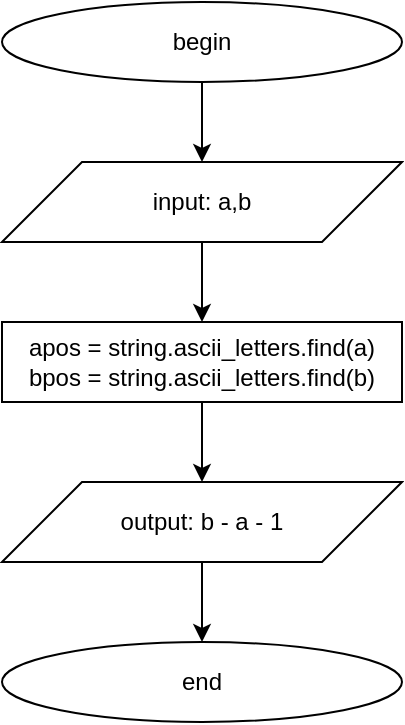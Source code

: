 <mxfile version="12.3.3" type="device" pages="1"><diagram id="wqT8jQbIm5louBp3_KFU" name="Page-1"><mxGraphModel dx="926" dy="406" grid="1" gridSize="10" guides="1" tooltips="1" connect="1" arrows="1" fold="1" page="1" pageScale="1" pageWidth="827" pageHeight="1169" math="0" shadow="0"><root><mxCell id="0"/><mxCell id="1" parent="0"/><mxCell id="uceX6cRO_Z9AueWJ3yxv-3" value="" style="edgeStyle=orthogonalEdgeStyle;rounded=0;orthogonalLoop=1;jettySize=auto;html=1;entryX=0.5;entryY=0;entryDx=0;entryDy=0;" edge="1" parent="1" source="uceX6cRO_Z9AueWJ3yxv-1" target="uceX6cRO_Z9AueWJ3yxv-5"><mxGeometry relative="1" as="geometry"><mxPoint x="385" y="320" as="targetPoint"/></mxGeometry></mxCell><mxCell id="uceX6cRO_Z9AueWJ3yxv-1" value="begin" style="ellipse;whiteSpace=wrap;html=1;" vertex="1" parent="1"><mxGeometry x="280" y="200" width="200" height="40" as="geometry"/></mxCell><mxCell id="uceX6cRO_Z9AueWJ3yxv-11" style="edgeStyle=orthogonalEdgeStyle;rounded=0;orthogonalLoop=1;jettySize=auto;html=1;exitX=0.5;exitY=1;exitDx=0;exitDy=0;" edge="1" parent="1" source="uceX6cRO_Z9AueWJ3yxv-5" target="uceX6cRO_Z9AueWJ3yxv-6"><mxGeometry relative="1" as="geometry"/></mxCell><mxCell id="uceX6cRO_Z9AueWJ3yxv-5" value="input: a,b" style="shape=parallelogram;perimeter=parallelogramPerimeter;whiteSpace=wrap;html=1;" vertex="1" parent="1"><mxGeometry x="280" y="280" width="200" height="40" as="geometry"/></mxCell><mxCell id="uceX6cRO_Z9AueWJ3yxv-10" style="edgeStyle=orthogonalEdgeStyle;rounded=0;orthogonalLoop=1;jettySize=auto;html=1;exitX=0.5;exitY=1;exitDx=0;exitDy=0;entryX=0.5;entryY=0;entryDx=0;entryDy=0;" edge="1" parent="1" source="uceX6cRO_Z9AueWJ3yxv-6" target="uceX6cRO_Z9AueWJ3yxv-7"><mxGeometry relative="1" as="geometry"/></mxCell><mxCell id="uceX6cRO_Z9AueWJ3yxv-6" value="apos = string.ascii_letters.find(a)&lt;br&gt;bpos = string.ascii_letters.find(b)" style="rounded=0;whiteSpace=wrap;html=1;" vertex="1" parent="1"><mxGeometry x="280" y="360" width="200" height="40" as="geometry"/></mxCell><mxCell id="uceX6cRO_Z9AueWJ3yxv-9" style="edgeStyle=orthogonalEdgeStyle;rounded=0;orthogonalLoop=1;jettySize=auto;html=1;exitX=0.5;exitY=1;exitDx=0;exitDy=0;entryX=0.5;entryY=0;entryDx=0;entryDy=0;" edge="1" parent="1" source="uceX6cRO_Z9AueWJ3yxv-7" target="uceX6cRO_Z9AueWJ3yxv-8"><mxGeometry relative="1" as="geometry"/></mxCell><mxCell id="uceX6cRO_Z9AueWJ3yxv-7" value="output: b - a - 1" style="shape=parallelogram;perimeter=parallelogramPerimeter;whiteSpace=wrap;html=1;" vertex="1" parent="1"><mxGeometry x="280" y="440" width="200" height="40" as="geometry"/></mxCell><mxCell id="uceX6cRO_Z9AueWJ3yxv-8" value="end" style="ellipse;whiteSpace=wrap;html=1;" vertex="1" parent="1"><mxGeometry x="280" y="520" width="200" height="40" as="geometry"/></mxCell></root></mxGraphModel></diagram></mxfile>
